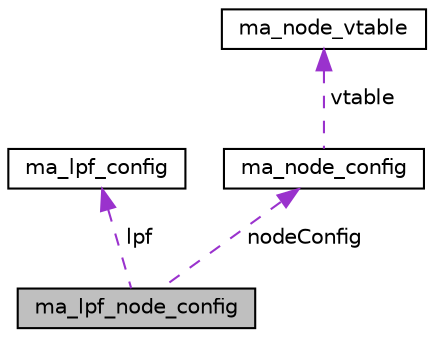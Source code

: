 digraph "ma_lpf_node_config"
{
 // LATEX_PDF_SIZE
  edge [fontname="Helvetica",fontsize="10",labelfontname="Helvetica",labelfontsize="10"];
  node [fontname="Helvetica",fontsize="10",shape=record];
  Node1 [label="ma_lpf_node_config",height=0.2,width=0.4,color="black", fillcolor="grey75", style="filled", fontcolor="black",tooltip=" "];
  Node2 -> Node1 [dir="back",color="darkorchid3",fontsize="10",style="dashed",label=" lpf" ,fontname="Helvetica"];
  Node2 [label="ma_lpf_config",height=0.2,width=0.4,color="black", fillcolor="white", style="filled",URL="$structma__lpf__config.html",tooltip=" "];
  Node3 -> Node1 [dir="back",color="darkorchid3",fontsize="10",style="dashed",label=" nodeConfig" ,fontname="Helvetica"];
  Node3 [label="ma_node_config",height=0.2,width=0.4,color="black", fillcolor="white", style="filled",URL="$structma__node__config.html",tooltip=" "];
  Node4 -> Node3 [dir="back",color="darkorchid3",fontsize="10",style="dashed",label=" vtable" ,fontname="Helvetica"];
  Node4 [label="ma_node_vtable",height=0.2,width=0.4,color="black", fillcolor="white", style="filled",URL="$structma__node__vtable.html",tooltip=" "];
}
